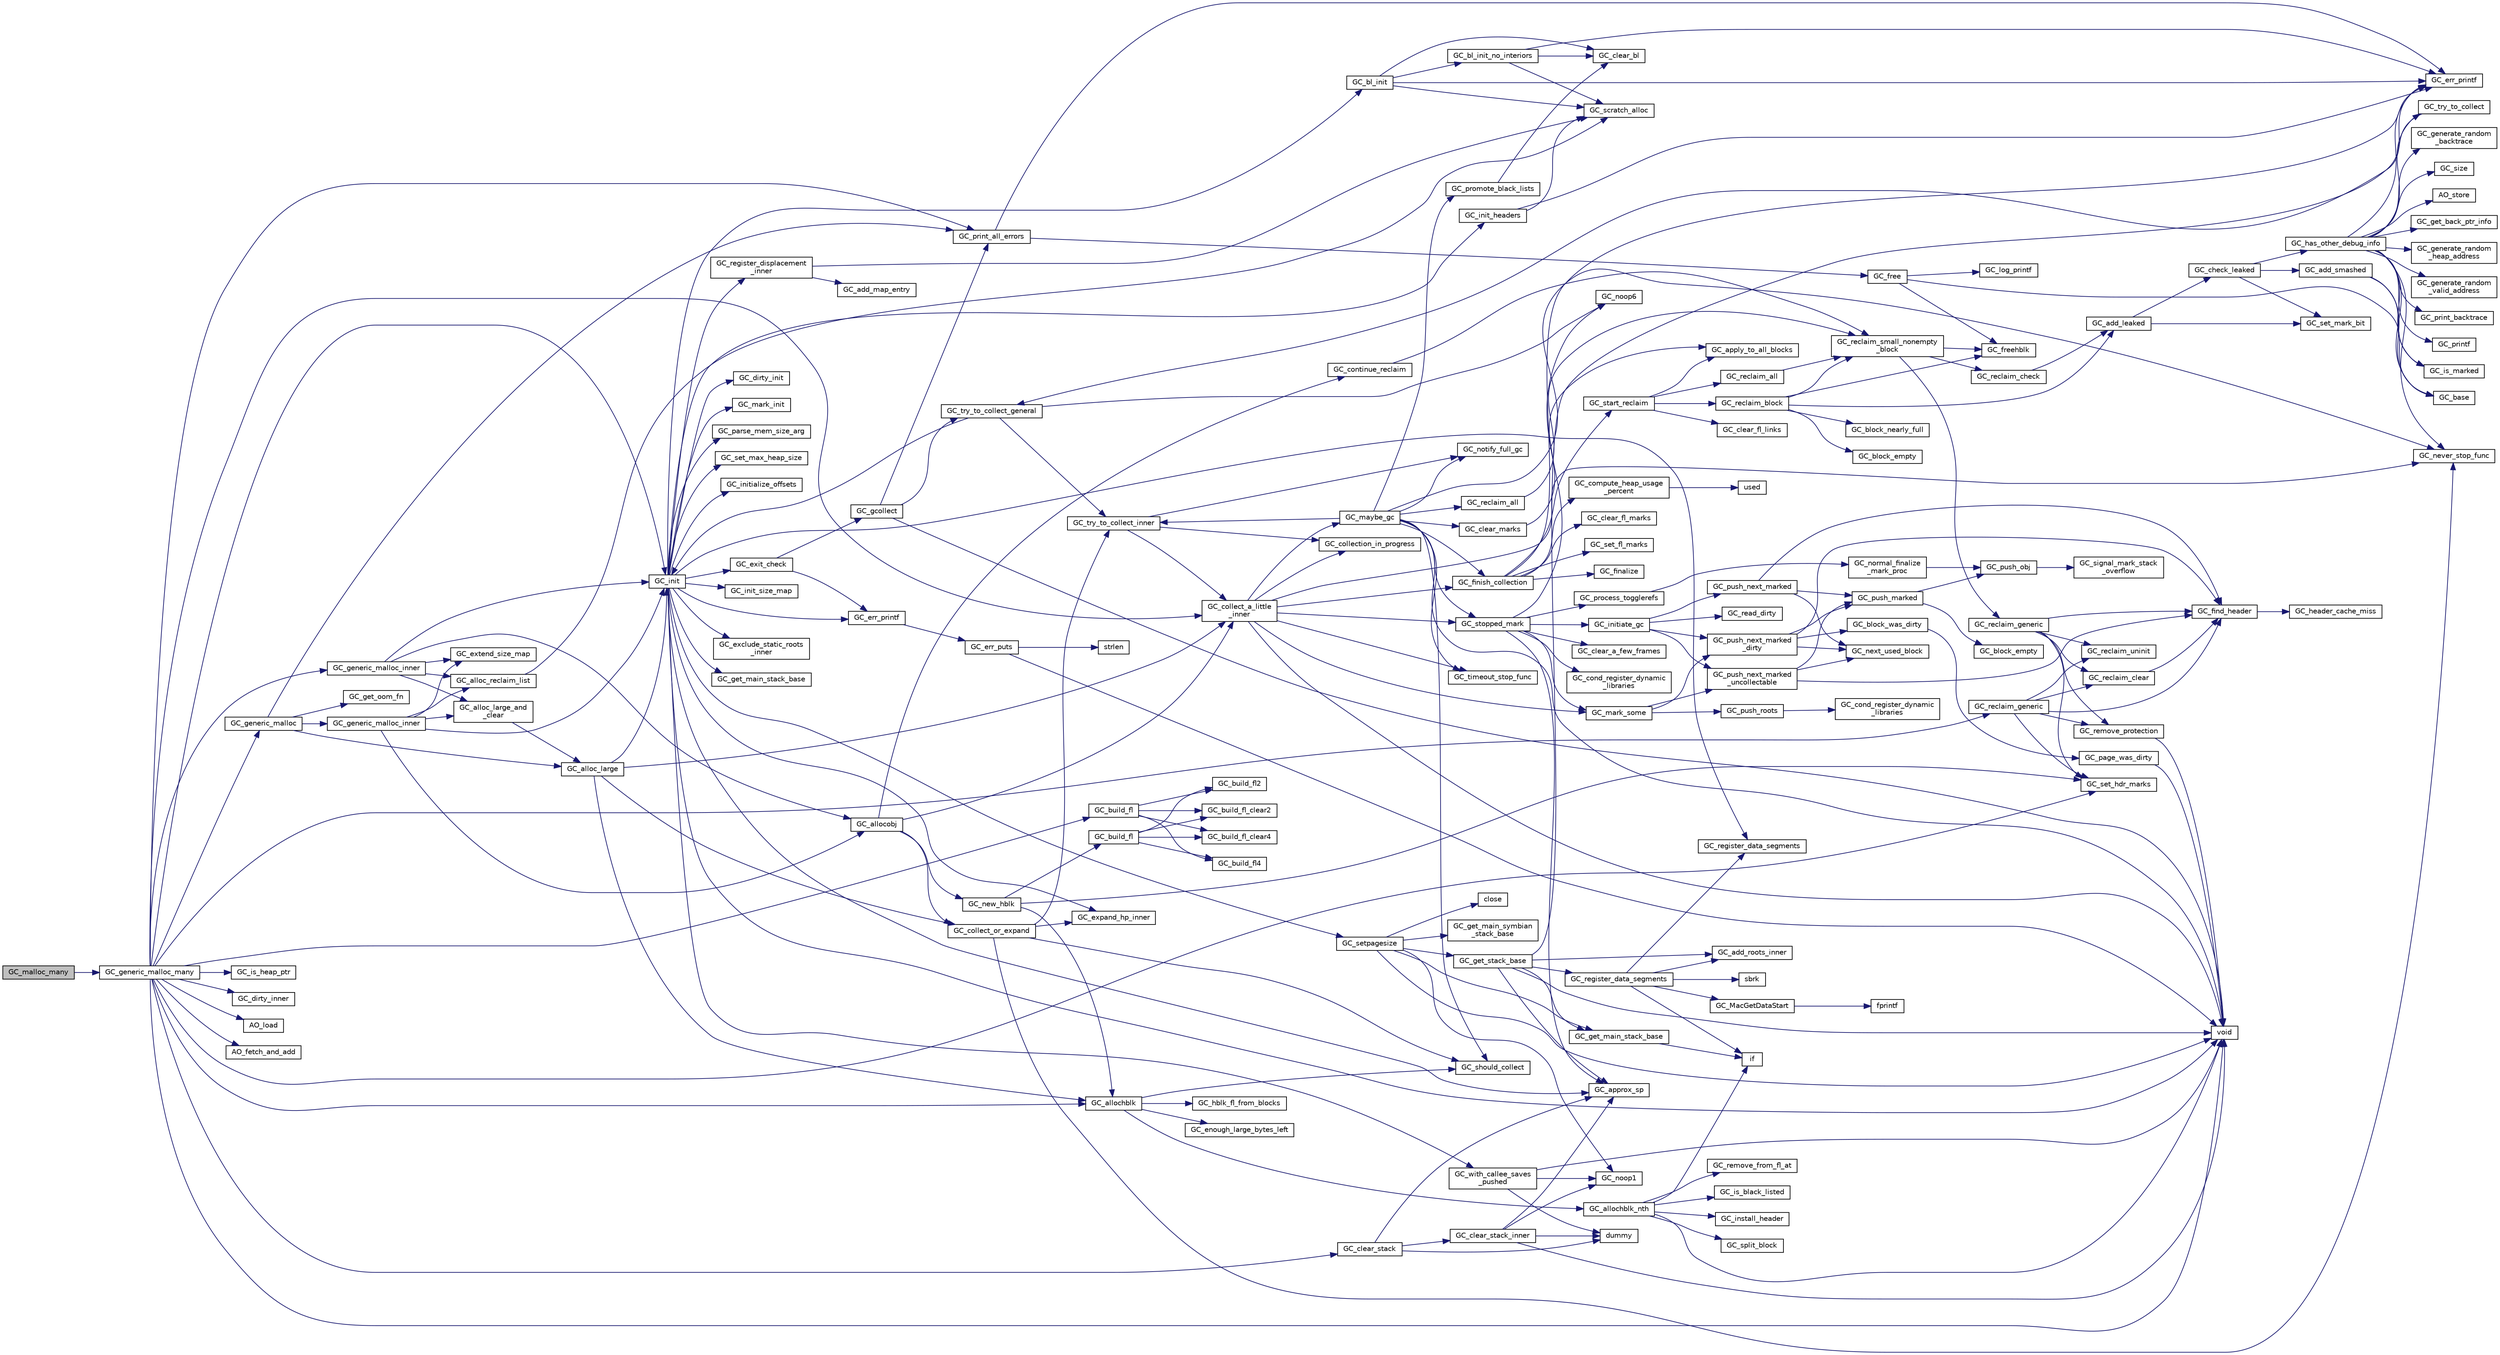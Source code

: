 digraph "GC_malloc_many"
{
  edge [fontname="Helvetica",fontsize="10",labelfontname="Helvetica",labelfontsize="10"];
  node [fontname="Helvetica",fontsize="10",shape=record];
  rankdir="LR";
  Node2379 [label="GC_malloc_many",height=0.2,width=0.4,color="black", fillcolor="grey75", style="filled", fontcolor="black"];
  Node2379 -> Node2380 [color="midnightblue",fontsize="10",style="solid",fontname="Helvetica"];
  Node2380 [label="GC_generic_malloc_many",height=0.2,width=0.4,color="black", fillcolor="white", style="filled",URL="$dc/d51/mallocx_8c.html#a9fe588b11aefcb234477af209301a04e"];
  Node2380 -> Node2381 [color="midnightblue",fontsize="10",style="solid",fontname="Helvetica"];
  Node2381 [label="GC_generic_malloc",height=0.2,width=0.4,color="black", fillcolor="white", style="filled",URL="$d6/dcd/malloc_8c.html#aa90ce9ffd281a1d15e178cfe413d0871"];
  Node2381 -> Node2382 [color="midnightblue",fontsize="10",style="solid",fontname="Helvetica"];
  Node2382 [label="GC_print_all_errors",height=0.2,width=0.4,color="black", fillcolor="white", style="filled",URL="$dd/d79/gc__priv_8h.html#a9153adf9cf216b060c3ca8e2e69529db"];
  Node2382 -> Node2383 [color="midnightblue",fontsize="10",style="solid",fontname="Helvetica"];
  Node2383 [label="GC_err_printf",height=0.2,width=0.4,color="black", fillcolor="white", style="filled",URL="$dd/d79/gc__priv_8h.html#a515817b1cc28538efe42e953361e6cb1"];
  Node2382 -> Node2384 [color="midnightblue",fontsize="10",style="solid",fontname="Helvetica"];
  Node2384 [label="GC_free",height=0.2,width=0.4,color="black", fillcolor="white", style="filled",URL="$d0/daa/gc_8h.html#aef11fb85e24d9cdb7da9ef9df26d45b3"];
  Node2384 -> Node2385 [color="midnightblue",fontsize="10",style="solid",fontname="Helvetica"];
  Node2385 [label="GC_log_printf",height=0.2,width=0.4,color="black", fillcolor="white", style="filled",URL="$dd/d79/gc__priv_8h.html#ada843fec7ffa10957a47951e0691f73b"];
  Node2384 -> Node2386 [color="midnightblue",fontsize="10",style="solid",fontname="Helvetica"];
  Node2386 [label="GC_base",height=0.2,width=0.4,color="black", fillcolor="white", style="filled",URL="$d0/daa/gc_8h.html#a8b93cd0c8d9c312bbdf0e679d10b680a"];
  Node2384 -> Node2387 [color="midnightblue",fontsize="10",style="solid",fontname="Helvetica"];
  Node2387 [label="GC_freehblk",height=0.2,width=0.4,color="black", fillcolor="white", style="filled",URL="$d8/d86/allchblk_8c.html#a2c41d1fbfff96311052f54041d5c659a"];
  Node2381 -> Node2388 [color="midnightblue",fontsize="10",style="solid",fontname="Helvetica"];
  Node2388 [label="GC_generic_malloc_inner",height=0.2,width=0.4,color="black", fillcolor="white", style="filled",URL="$d6/dcd/malloc_8c.html#aaf1ed9de3698d4fdb54f7f73b2dd253e"];
  Node2388 -> Node2389 [color="midnightblue",fontsize="10",style="solid",fontname="Helvetica"];
  Node2389 [label="GC_init",height=0.2,width=0.4,color="black", fillcolor="white", style="filled",URL="$d0/daa/gc_8h.html#a16a0e282a07c598595436b79e88d6e00"];
  Node2389 -> Node2390 [color="midnightblue",fontsize="10",style="solid",fontname="Helvetica"];
  Node2390 [label="void",height=0.2,width=0.4,color="black", fillcolor="white", style="filled",URL="$d0/daa/gc_8h.html#a7e0f997409f0b1753e44b648fcd6fc39"];
  Node2389 -> Node2391 [color="midnightblue",fontsize="10",style="solid",fontname="Helvetica"];
  Node2391 [label="GC_setpagesize",height=0.2,width=0.4,color="black", fillcolor="white", style="filled",URL="$dd/d79/gc__priv_8h.html#a69f36e8eacdbd088bfd0fe6b8187d13f"];
  Node2391 -> Node2392 [color="midnightblue",fontsize="10",style="solid",fontname="Helvetica"];
  Node2392 [label="GC_get_stack_base",height=0.2,width=0.4,color="black", fillcolor="white", style="filled",URL="$d2/d3c/os__dep_8c.html#a09251998bd28d60637173777b72fec2f"];
  Node2392 -> Node2393 [color="midnightblue",fontsize="10",style="solid",fontname="Helvetica"];
  Node2393 [label="GC_get_main_stack_base",height=0.2,width=0.4,color="black", fillcolor="white", style="filled",URL="$d2/d3c/os__dep_8c.html#af9cca322f452a3242d4ddae4f582ace7"];
  Node2393 -> Node2394 [color="midnightblue",fontsize="10",style="solid",fontname="Helvetica"];
  Node2394 [label="if",height=0.2,width=0.4,color="black", fillcolor="white", style="filled",URL="$dc/ddc/3rd_party_2flex-2_85_835_2parse_8c.html#a5468319b5337c3d6192d299ceb3062fc"];
  Node2392 -> Node2395 [color="midnightblue",fontsize="10",style="solid",fontname="Helvetica"];
  Node2395 [label="GC_approx_sp",height=0.2,width=0.4,color="black", fillcolor="white", style="filled",URL="$dd/d79/gc__priv_8h.html#a63ad3c8487c6bdefff474f15bb986e81"];
  Node2392 -> Node2396 [color="midnightblue",fontsize="10",style="solid",fontname="Helvetica"];
  Node2396 [label="GC_register_data_segments",height=0.2,width=0.4,color="black", fillcolor="white", style="filled",URL="$d2/d3c/os__dep_8c.html#a3d0d3f82fd76148cd7432d53d70b1fc6"];
  Node2396 -> Node2394 [color="midnightblue",fontsize="10",style="solid",fontname="Helvetica"];
  Node2396 -> Node2397 [color="midnightblue",fontsize="10",style="solid",fontname="Helvetica"];
  Node2397 [label="GC_register_data_segments",height=0.2,width=0.4,color="black", fillcolor="white", style="filled",URL="$df/db9/_amiga_o_s_8c.html#a3d0d3f82fd76148cd7432d53d70b1fc6"];
  Node2396 -> Node2398 [color="midnightblue",fontsize="10",style="solid",fontname="Helvetica"];
  Node2398 [label="GC_add_roots_inner",height=0.2,width=0.4,color="black", fillcolor="white", style="filled",URL="$dd/d79/gc__priv_8h.html#a75a78418f0a04f04ffd9edd82461f646"];
  Node2396 -> Node2399 [color="midnightblue",fontsize="10",style="solid",fontname="Helvetica"];
  Node2399 [label="sbrk",height=0.2,width=0.4,color="black", fillcolor="white", style="filled",URL="$d4/d98/g_09_09malloc_8c.html#af449de63ece64281502c546e6c491cc3"];
  Node2396 -> Node2400 [color="midnightblue",fontsize="10",style="solid",fontname="Helvetica"];
  Node2400 [label="GC_MacGetDataStart",height=0.2,width=0.4,color="black", fillcolor="white", style="filled",URL="$de/d92/_mac_o_s_8c.html#af0f592ca26979a59bef5485b6b146f17"];
  Node2400 -> Node2401 [color="midnightblue",fontsize="10",style="solid",fontname="Helvetica"];
  Node2401 [label="fprintf",height=0.2,width=0.4,color="black", fillcolor="white", style="filled",URL="$d2/d8c/examplehs038_8m.html#ae272956ea74f28b2f067d455fead331f"];
  Node2392 -> Node2383 [color="midnightblue",fontsize="10",style="solid",fontname="Helvetica"];
  Node2392 -> Node2398 [color="midnightblue",fontsize="10",style="solid",fontname="Helvetica"];
  Node2392 -> Node2390 [color="midnightblue",fontsize="10",style="solid",fontname="Helvetica"];
  Node2391 -> Node2390 [color="midnightblue",fontsize="10",style="solid",fontname="Helvetica"];
  Node2391 -> Node2402 [color="midnightblue",fontsize="10",style="solid",fontname="Helvetica"];
  Node2402 [label="GC_noop1",height=0.2,width=0.4,color="black", fillcolor="white", style="filled",URL="$d0/daa/gc_8h.html#a233015def2a1752a7feb7c81d34f89e6"];
  Node2391 -> Node2403 [color="midnightblue",fontsize="10",style="solid",fontname="Helvetica"];
  Node2403 [label="close",height=0.2,width=0.4,color="black", fillcolor="white", style="filled",URL="$de/def/kim__info_8m.html#aff74ba1ae73082324b3adcbdd8d78860"];
  Node2391 -> Node2393 [color="midnightblue",fontsize="10",style="solid",fontname="Helvetica"];
  Node2391 -> Node2404 [color="midnightblue",fontsize="10",style="solid",fontname="Helvetica"];
  Node2404 [label="GC_get_main_symbian\l_stack_base",height=0.2,width=0.4,color="black", fillcolor="white", style="filled",URL="$df/dac/symbian_8cpp.html#a4abe4d117f7529e3efefad688145a791"];
  Node2389 -> Node2405 [color="midnightblue",fontsize="10",style="solid",fontname="Helvetica"];
  Node2405 [label="GC_err_printf",height=0.2,width=0.4,color="black", fillcolor="white", style="filled",URL="$de/dd3/gc_2misc_8c.html#a65add866e165472e33077885ab5cb57d"];
  Node2405 -> Node2406 [color="midnightblue",fontsize="10",style="solid",fontname="Helvetica"];
  Node2406 [label="GC_err_puts",height=0.2,width=0.4,color="black", fillcolor="white", style="filled",URL="$de/dd3/gc_2misc_8c.html#ac8e0ae3d9050e13056af620d0395c587"];
  Node2406 -> Node2390 [color="midnightblue",fontsize="10",style="solid",fontname="Helvetica"];
  Node2406 -> Node2407 [color="midnightblue",fontsize="10",style="solid",fontname="Helvetica"];
  Node2407 [label="strlen",height=0.2,width=0.4,color="black", fillcolor="white", style="filled",URL="$d7/d57/iregex_8c.html#a492442620ce65db20fe7297b43cbca65"];
  Node2389 -> Node2408 [color="midnightblue",fontsize="10",style="solid",fontname="Helvetica"];
  Node2408 [label="GC_exclude_static_roots\l_inner",height=0.2,width=0.4,color="black", fillcolor="white", style="filled",URL="$dd/d79/gc__priv_8h.html#a9de5e042f9c16b0710e64611cfa92539"];
  Node2389 -> Node2409 [color="midnightblue",fontsize="10",style="solid",fontname="Helvetica"];
  Node2409 [label="GC_get_main_stack_base",height=0.2,width=0.4,color="black", fillcolor="white", style="filled",URL="$df/db9/_amiga_o_s_8c.html#af9cca322f452a3242d4ddae4f582ace7"];
  Node2389 -> Node2395 [color="midnightblue",fontsize="10",style="solid",fontname="Helvetica"];
  Node2389 -> Node2410 [color="midnightblue",fontsize="10",style="solid",fontname="Helvetica"];
  Node2410 [label="GC_dirty_init",height=0.2,width=0.4,color="black", fillcolor="white", style="filled",URL="$dd/d79/gc__priv_8h.html#a29a51493303bec3663137cb9ca6d2343"];
  Node2389 -> Node2397 [color="midnightblue",fontsize="10",style="solid",fontname="Helvetica"];
  Node2389 -> Node2411 [color="midnightblue",fontsize="10",style="solid",fontname="Helvetica"];
  Node2411 [label="GC_init_headers",height=0.2,width=0.4,color="black", fillcolor="white", style="filled",URL="$d2/d22/headers_8c.html#ab7801e7a7fe68245da22dff8da4dfa63"];
  Node2411 -> Node2412 [color="midnightblue",fontsize="10",style="solid",fontname="Helvetica"];
  Node2412 [label="GC_scratch_alloc",height=0.2,width=0.4,color="black", fillcolor="white", style="filled",URL="$d2/d22/headers_8c.html#ad4012dbe01b6c85c8c21b76e5d42b460"];
  Node2411 -> Node2383 [color="midnightblue",fontsize="10",style="solid",fontname="Helvetica"];
  Node2389 -> Node2413 [color="midnightblue",fontsize="10",style="solid",fontname="Helvetica"];
  Node2413 [label="GC_bl_init",height=0.2,width=0.4,color="black", fillcolor="white", style="filled",URL="$db/d5f/blacklst_8c.html#af4183eead1835a06b5062b1a9980df57"];
  Node2413 -> Node2414 [color="midnightblue",fontsize="10",style="solid",fontname="Helvetica"];
  Node2414 [label="GC_bl_init_no_interiors",height=0.2,width=0.4,color="black", fillcolor="white", style="filled",URL="$db/d5f/blacklst_8c.html#aa959cb7ecd954c5ce71a307a95e917b0"];
  Node2414 -> Node2412 [color="midnightblue",fontsize="10",style="solid",fontname="Helvetica"];
  Node2414 -> Node2383 [color="midnightblue",fontsize="10",style="solid",fontname="Helvetica"];
  Node2414 -> Node2415 [color="midnightblue",fontsize="10",style="solid",fontname="Helvetica"];
  Node2415 [label="GC_clear_bl",height=0.2,width=0.4,color="black", fillcolor="white", style="filled",URL="$db/d5f/blacklst_8c.html#abffd8217465e2a2af662066fae2c46b3"];
  Node2413 -> Node2412 [color="midnightblue",fontsize="10",style="solid",fontname="Helvetica"];
  Node2413 -> Node2383 [color="midnightblue",fontsize="10",style="solid",fontname="Helvetica"];
  Node2413 -> Node2415 [color="midnightblue",fontsize="10",style="solid",fontname="Helvetica"];
  Node2389 -> Node2416 [color="midnightblue",fontsize="10",style="solid",fontname="Helvetica"];
  Node2416 [label="GC_mark_init",height=0.2,width=0.4,color="black", fillcolor="white", style="filled",URL="$dd/d79/gc__priv_8h.html#a64108c12ea06e23af7be1d9c872be526"];
  Node2389 -> Node2417 [color="midnightblue",fontsize="10",style="solid",fontname="Helvetica"];
  Node2417 [label="GC_parse_mem_size_arg",height=0.2,width=0.4,color="black", fillcolor="white", style="filled",URL="$de/dd3/gc_2misc_8c.html#ad6fefa01e4246ef7c4658456d0c8d51c"];
  Node2389 -> Node2418 [color="midnightblue",fontsize="10",style="solid",fontname="Helvetica"];
  Node2418 [label="GC_set_max_heap_size",height=0.2,width=0.4,color="black", fillcolor="white", style="filled",URL="$d9/d39/alloc_8c.html#a19ab7146b88522de1093da71555be260"];
  Node2389 -> Node2419 [color="midnightblue",fontsize="10",style="solid",fontname="Helvetica"];
  Node2419 [label="GC_expand_hp_inner",height=0.2,width=0.4,color="black", fillcolor="white", style="filled",URL="$d9/d39/alloc_8c.html#ac5bcf928b3ddcd0be79f3b8e276ecb5c"];
  Node2389 -> Node2420 [color="midnightblue",fontsize="10",style="solid",fontname="Helvetica"];
  Node2420 [label="GC_initialize_offsets",height=0.2,width=0.4,color="black", fillcolor="white", style="filled",URL="$dd/d79/gc__priv_8h.html#abbd44583f2d985e9a2eb30303beb8f97"];
  Node2389 -> Node2421 [color="midnightblue",fontsize="10",style="solid",fontname="Helvetica"];
  Node2421 [label="GC_register_displacement\l_inner",height=0.2,width=0.4,color="black", fillcolor="white", style="filled",URL="$dd/d79/gc__priv_8h.html#a2a2204a2386781556aa1d3d70eb9bd04"];
  Node2421 -> Node2422 [color="midnightblue",fontsize="10",style="solid",fontname="Helvetica"];
  Node2422 [label="GC_add_map_entry",height=0.2,width=0.4,color="black", fillcolor="white", style="filled",URL="$dd/d79/gc__priv_8h.html#ac2326c77652399203efc82c6b971dc4e"];
  Node2421 -> Node2412 [color="midnightblue",fontsize="10",style="solid",fontname="Helvetica"];
  Node2389 -> Node2423 [color="midnightblue",fontsize="10",style="solid",fontname="Helvetica"];
  Node2423 [label="GC_init_size_map",height=0.2,width=0.4,color="black", fillcolor="white", style="filled",URL="$de/dd3/gc_2misc_8c.html#a8630ca36a509b7a5b0ff5091b59f261a"];
  Node2389 -> Node2424 [color="midnightblue",fontsize="10",style="solid",fontname="Helvetica"];
  Node2424 [label="GC_with_callee_saves\l_pushed",height=0.2,width=0.4,color="black", fillcolor="white", style="filled",URL="$dd/d79/gc__priv_8h.html#a6af56dbaf871f19819e42a5445771613"];
  Node2424 -> Node2425 [color="midnightblue",fontsize="10",style="solid",fontname="Helvetica"];
  Node2425 [label="dummy",height=0.2,width=0.4,color="black", fillcolor="white", style="filled",URL="$d7/d6b/ipoma-dummy_8f.html#a14e68597ab81208552434ccd2a9e8f4f"];
  Node2424 -> Node2402 [color="midnightblue",fontsize="10",style="solid",fontname="Helvetica"];
  Node2424 -> Node2390 [color="midnightblue",fontsize="10",style="solid",fontname="Helvetica"];
  Node2389 -> Node2426 [color="midnightblue",fontsize="10",style="solid",fontname="Helvetica"];
  Node2426 [label="GC_exit_check",height=0.2,width=0.4,color="black", fillcolor="white", style="filled",URL="$de/dd3/gc_2misc_8c.html#aebed0843915f857a3004b0b9fc88846e"];
  Node2426 -> Node2427 [color="midnightblue",fontsize="10",style="solid",fontname="Helvetica"];
  Node2427 [label="GC_gcollect",height=0.2,width=0.4,color="black", fillcolor="white", style="filled",URL="$d9/d39/alloc_8c.html#a726a8653def8e4e16be7e29c7617c7d5"];
  Node2427 -> Node2390 [color="midnightblue",fontsize="10",style="solid",fontname="Helvetica"];
  Node2427 -> Node2428 [color="midnightblue",fontsize="10",style="solid",fontname="Helvetica"];
  Node2428 [label="GC_try_to_collect_general",height=0.2,width=0.4,color="black", fillcolor="white", style="filled",URL="$d9/d39/alloc_8c.html#a70b496ceee236d78b93b578c73695d6a"];
  Node2428 -> Node2389 [color="midnightblue",fontsize="10",style="solid",fontname="Helvetica"];
  Node2428 -> Node2429 [color="midnightblue",fontsize="10",style="solid",fontname="Helvetica"];
  Node2429 [label="GC_noop6",height=0.2,width=0.4,color="black", fillcolor="white", style="filled",URL="$dd/d79/gc__priv_8h.html#acb8ad0deabff4b0f2dd9dda6c7bd7190"];
  Node2428 -> Node2430 [color="midnightblue",fontsize="10",style="solid",fontname="Helvetica"];
  Node2430 [label="GC_try_to_collect_inner",height=0.2,width=0.4,color="black", fillcolor="white", style="filled",URL="$d9/d39/alloc_8c.html#a2add6e03db26dd061369fb1116eae67d"];
  Node2430 -> Node2431 [color="midnightblue",fontsize="10",style="solid",fontname="Helvetica"];
  Node2431 [label="GC_collection_in_progress",height=0.2,width=0.4,color="black", fillcolor="white", style="filled",URL="$dd/d79/gc__priv_8h.html#a0784f4bbd76df30f0d547e848e570d75"];
  Node2430 -> Node2432 [color="midnightblue",fontsize="10",style="solid",fontname="Helvetica"];
  Node2432 [label="GC_collect_a_little\l_inner",height=0.2,width=0.4,color="black", fillcolor="white", style="filled",URL="$d9/d39/alloc_8c.html#aa4521e4ff77319368671db2f7cc56ca4"];
  Node2432 -> Node2431 [color="midnightblue",fontsize="10",style="solid",fontname="Helvetica"];
  Node2432 -> Node2433 [color="midnightblue",fontsize="10",style="solid",fontname="Helvetica"];
  Node2433 [label="GC_mark_some",height=0.2,width=0.4,color="black", fillcolor="white", style="filled",URL="$dd/d79/gc__priv_8h.html#abc58b74d8f082c09663afed967bf7bd1"];
  Node2433 -> Node2434 [color="midnightblue",fontsize="10",style="solid",fontname="Helvetica"];
  Node2434 [label="GC_push_next_marked\l_dirty",height=0.2,width=0.4,color="black", fillcolor="white", style="filled",URL="$d1/db7/mark_8c.html#a2b64914843f3267ea62fb8cf095cb09d"];
  Node2434 -> Node2435 [color="midnightblue",fontsize="10",style="solid",fontname="Helvetica"];
  Node2435 [label="GC_next_used_block",height=0.2,width=0.4,color="black", fillcolor="white", style="filled",URL="$d2/d22/headers_8c.html#a6e4b2c04b60a205269287bedeae8753c"];
  Node2434 -> Node2436 [color="midnightblue",fontsize="10",style="solid",fontname="Helvetica"];
  Node2436 [label="GC_find_header",height=0.2,width=0.4,color="black", fillcolor="white", style="filled",URL="$d2/d22/headers_8c.html#a82a38fd3345ecdd1ab8e84422ed16022"];
  Node2436 -> Node2437 [color="midnightblue",fontsize="10",style="solid",fontname="Helvetica"];
  Node2437 [label="GC_header_cache_miss",height=0.2,width=0.4,color="black", fillcolor="white", style="filled",URL="$d2/d22/headers_8c.html#a6713a42cf8bb9b399bc20947f771b5c7"];
  Node2434 -> Node2438 [color="midnightblue",fontsize="10",style="solid",fontname="Helvetica"];
  Node2438 [label="GC_block_was_dirty",height=0.2,width=0.4,color="black", fillcolor="white", style="filled",URL="$d1/db7/mark_8c.html#ad3dbd3d31eb43d2ad442e22d523fd716"];
  Node2438 -> Node2439 [color="midnightblue",fontsize="10",style="solid",fontname="Helvetica"];
  Node2439 [label="GC_page_was_dirty",height=0.2,width=0.4,color="black", fillcolor="white", style="filled",URL="$dd/d79/gc__priv_8h.html#a6fa44797f4bbb69a231f72a3255960fe"];
  Node2439 -> Node2390 [color="midnightblue",fontsize="10",style="solid",fontname="Helvetica"];
  Node2434 -> Node2440 [color="midnightblue",fontsize="10",style="solid",fontname="Helvetica"];
  Node2440 [label="GC_push_marked",height=0.2,width=0.4,color="black", fillcolor="white", style="filled",URL="$d1/db7/mark_8c.html#a3f6c642633cbcf2c4960bbb02a6b305c"];
  Node2440 -> Node2441 [color="midnightblue",fontsize="10",style="solid",fontname="Helvetica"];
  Node2441 [label="GC_block_empty",height=0.2,width=0.4,color="black", fillcolor="white", style="filled",URL="$dd/d79/gc__priv_8h.html#a492e5047848f1c2ee71297f76085b687"];
  Node2440 -> Node2442 [color="midnightblue",fontsize="10",style="solid",fontname="Helvetica"];
  Node2442 [label="GC_push_obj",height=0.2,width=0.4,color="black", fillcolor="white", style="filled",URL="$d8/d2e/gc__pmark_8h.html#a3bf1b3df20d6725c7b48570dc6334ae9"];
  Node2442 -> Node2443 [color="midnightblue",fontsize="10",style="solid",fontname="Helvetica"];
  Node2443 [label="GC_signal_mark_stack\l_overflow",height=0.2,width=0.4,color="black", fillcolor="white", style="filled",URL="$d8/d2e/gc__pmark_8h.html#ac7235e2e6e7dee5b8d82acb48bbf7c47"];
  Node2433 -> Node2444 [color="midnightblue",fontsize="10",style="solid",fontname="Helvetica"];
  Node2444 [label="GC_push_roots",height=0.2,width=0.4,color="black", fillcolor="white", style="filled",URL="$dd/d79/gc__priv_8h.html#aa286e2246387f4caab7aab61bd61c4f8"];
  Node2444 -> Node2445 [color="midnightblue",fontsize="10",style="solid",fontname="Helvetica"];
  Node2445 [label="GC_cond_register_dynamic\l_libraries",height=0.2,width=0.4,color="black", fillcolor="white", style="filled",URL="$dd/d54/mark__rts_8c.html#a8d8ac1f3d8195087879027a5c35988bb"];
  Node2433 -> Node2446 [color="midnightblue",fontsize="10",style="solid",fontname="Helvetica"];
  Node2446 [label="GC_push_next_marked\l_uncollectable",height=0.2,width=0.4,color="black", fillcolor="white", style="filled",URL="$d1/db7/mark_8c.html#ac45e0725fc752de3102a602c1f0cea01"];
  Node2446 -> Node2435 [color="midnightblue",fontsize="10",style="solid",fontname="Helvetica"];
  Node2446 -> Node2436 [color="midnightblue",fontsize="10",style="solid",fontname="Helvetica"];
  Node2446 -> Node2440 [color="midnightblue",fontsize="10",style="solid",fontname="Helvetica"];
  Node2432 -> Node2447 [color="midnightblue",fontsize="10",style="solid",fontname="Helvetica"];
  Node2447 [label="GC_stopped_mark",height=0.2,width=0.4,color="black", fillcolor="white", style="filled",URL="$d9/d39/alloc_8c.html#a770f751cf8819cb41e0cf38b7a36ef33"];
  Node2447 -> Node2448 [color="midnightblue",fontsize="10",style="solid",fontname="Helvetica"];
  Node2448 [label="GC_cond_register_dynamic\l_libraries",height=0.2,width=0.4,color="black", fillcolor="white", style="filled",URL="$dd/d79/gc__priv_8h.html#a8d8ac1f3d8195087879027a5c35988bb"];
  Node2447 -> Node2449 [color="midnightblue",fontsize="10",style="solid",fontname="Helvetica"];
  Node2449 [label="GC_process_togglerefs",height=0.2,width=0.4,color="black", fillcolor="white", style="filled",URL="$d3/d1e/finalize_8c.html#aa9239d76bc7e48761f3c53969bbc59bf"];
  Node2449 -> Node2450 [color="midnightblue",fontsize="10",style="solid",fontname="Helvetica"];
  Node2450 [label="GC_normal_finalize\l_mark_proc",height=0.2,width=0.4,color="black", fillcolor="white", style="filled",URL="$d3/d1e/finalize_8c.html#ad08f29bfcd6a376a69cedd2f97586baa"];
  Node2450 -> Node2442 [color="midnightblue",fontsize="10",style="solid",fontname="Helvetica"];
  Node2447 -> Node2451 [color="midnightblue",fontsize="10",style="solid",fontname="Helvetica"];
  Node2451 [label="GC_clear_a_few_frames",height=0.2,width=0.4,color="black", fillcolor="white", style="filled",URL="$d9/d39/alloc_8c.html#a4dccf283b324c02707dc118d2c76a82e"];
  Node2447 -> Node2429 [color="midnightblue",fontsize="10",style="solid",fontname="Helvetica"];
  Node2447 -> Node2452 [color="midnightblue",fontsize="10",style="solid",fontname="Helvetica"];
  Node2452 [label="GC_initiate_gc",height=0.2,width=0.4,color="black", fillcolor="white", style="filled",URL="$dd/d79/gc__priv_8h.html#a84c21b48dfdf4029f20f20bcd03fabc5"];
  Node2452 -> Node2453 [color="midnightblue",fontsize="10",style="solid",fontname="Helvetica"];
  Node2453 [label="GC_read_dirty",height=0.2,width=0.4,color="black", fillcolor="white", style="filled",URL="$dd/d79/gc__priv_8h.html#ac54bdf2543cf0a3459be3ee5aac96e18"];
  Node2452 -> Node2434 [color="midnightblue",fontsize="10",style="solid",fontname="Helvetica"];
  Node2452 -> Node2454 [color="midnightblue",fontsize="10",style="solid",fontname="Helvetica"];
  Node2454 [label="GC_push_next_marked",height=0.2,width=0.4,color="black", fillcolor="white", style="filled",URL="$d1/db7/mark_8c.html#a85138116d042be2501da35dac96baa00"];
  Node2454 -> Node2435 [color="midnightblue",fontsize="10",style="solid",fontname="Helvetica"];
  Node2454 -> Node2436 [color="midnightblue",fontsize="10",style="solid",fontname="Helvetica"];
  Node2454 -> Node2440 [color="midnightblue",fontsize="10",style="solid",fontname="Helvetica"];
  Node2452 -> Node2446 [color="midnightblue",fontsize="10",style="solid",fontname="Helvetica"];
  Node2447 -> Node2433 [color="midnightblue",fontsize="10",style="solid",fontname="Helvetica"];
  Node2447 -> Node2395 [color="midnightblue",fontsize="10",style="solid",fontname="Helvetica"];
  Node2432 -> Node2455 [color="midnightblue",fontsize="10",style="solid",fontname="Helvetica"];
  Node2455 [label="GC_timeout_stop_func",height=0.2,width=0.4,color="black", fillcolor="white", style="filled",URL="$d9/d39/alloc_8c.html#a4ff1e49182c4fb83f2e6aa1c7ded2071"];
  Node2432 -> Node2390 [color="midnightblue",fontsize="10",style="solid",fontname="Helvetica"];
  Node2432 -> Node2456 [color="midnightblue",fontsize="10",style="solid",fontname="Helvetica"];
  Node2456 [label="GC_never_stop_func",height=0.2,width=0.4,color="black", fillcolor="white", style="filled",URL="$d9/d39/alloc_8c.html#a198983e95d71e4daf794092f12618009"];
  Node2432 -> Node2457 [color="midnightblue",fontsize="10",style="solid",fontname="Helvetica"];
  Node2457 [label="GC_finish_collection",height=0.2,width=0.4,color="black", fillcolor="white", style="filled",URL="$d9/d39/alloc_8c.html#a3c34c8a98cd8b3be1725944ba54701ad"];
  Node2457 -> Node2458 [color="midnightblue",fontsize="10",style="solid",fontname="Helvetica"];
  Node2458 [label="GC_set_fl_marks",height=0.2,width=0.4,color="black", fillcolor="white", style="filled",URL="$d9/d39/alloc_8c.html#a48dd9a512111c483ccdae63a89a10e59"];
  Node2457 -> Node2459 [color="midnightblue",fontsize="10",style="solid",fontname="Helvetica"];
  Node2459 [label="GC_start_reclaim",height=0.2,width=0.4,color="black", fillcolor="white", style="filled",URL="$dd/d79/gc__priv_8h.html#a3d4aa82f45c24b3b7a8eb3e607582995"];
  Node2459 -> Node2460 [color="midnightblue",fontsize="10",style="solid",fontname="Helvetica"];
  Node2460 [label="GC_clear_fl_links",height=0.2,width=0.4,color="black", fillcolor="white", style="filled",URL="$d7/d0b/reclaim_8c.html#a8dd938713e06c8a0434bb0063e4fe1ff"];
  Node2459 -> Node2461 [color="midnightblue",fontsize="10",style="solid",fontname="Helvetica"];
  Node2461 [label="GC_apply_to_all_blocks",height=0.2,width=0.4,color="black", fillcolor="white", style="filled",URL="$d2/d22/headers_8c.html#a48a8aa76f61165c1116bb7a3a52d9ac5"];
  Node2459 -> Node2462 [color="midnightblue",fontsize="10",style="solid",fontname="Helvetica"];
  Node2462 [label="GC_reclaim_block",height=0.2,width=0.4,color="black", fillcolor="white", style="filled",URL="$d7/d0b/reclaim_8c.html#a7721e31790b860809f5b25aef40ac673"];
  Node2462 -> Node2463 [color="midnightblue",fontsize="10",style="solid",fontname="Helvetica"];
  Node2463 [label="GC_add_leaked",height=0.2,width=0.4,color="black", fillcolor="white", style="filled",URL="$d7/d0b/reclaim_8c.html#afccf6e87c1d8bdbe9ea41221a3dc78ad"];
  Node2463 -> Node2464 [color="midnightblue",fontsize="10",style="solid",fontname="Helvetica"];
  Node2464 [label="GC_check_leaked",height=0.2,width=0.4,color="black", fillcolor="white", style="filled",URL="$d3/d7b/dbg__mlc_8c.html#a4985b7b1cc5846b5fc372ada1a410071"];
  Node2464 -> Node2465 [color="midnightblue",fontsize="10",style="solid",fontname="Helvetica"];
  Node2465 [label="GC_has_other_debug_info",height=0.2,width=0.4,color="black", fillcolor="white", style="filled",URL="$d3/d7b/dbg__mlc_8c.html#a1e8d4ec327bfee97d5936431e51c3ef6"];
  Node2465 -> Node2466 [color="midnightblue",fontsize="10",style="solid",fontname="Helvetica"];
  Node2466 [label="GC_size",height=0.2,width=0.4,color="black", fillcolor="white", style="filled",URL="$d0/daa/gc_8h.html#a8e4b29a6f09c281e53721eba5f206cf8"];
  Node2465 -> Node2467 [color="midnightblue",fontsize="10",style="solid",fontname="Helvetica"];
  Node2467 [label="AO_store",height=0.2,width=0.4,color="black", fillcolor="white", style="filled",URL="$de/da5/generic-small_8h.html#aa31bf334f050b63089046aa522cacdc9"];
  Node2465 -> Node2468 [color="midnightblue",fontsize="10",style="solid",fontname="Helvetica"];
  Node2468 [label="GC_get_back_ptr_info",height=0.2,width=0.4,color="black", fillcolor="white", style="filled",URL="$d1/d12/gc__backptr_8h.html#adf1bbdb7ae913d2c830b03c68a46dbc4"];
  Node2465 -> Node2386 [color="midnightblue",fontsize="10",style="solid",fontname="Helvetica"];
  Node2465 -> Node2469 [color="midnightblue",fontsize="10",style="solid",fontname="Helvetica"];
  Node2469 [label="GC_generate_random\l_heap_address",height=0.2,width=0.4,color="black", fillcolor="white", style="filled",URL="$d1/d12/gc__backptr_8h.html#a1d6517e661024a0531a120458a888654"];
  Node2465 -> Node2470 [color="midnightblue",fontsize="10",style="solid",fontname="Helvetica"];
  Node2470 [label="GC_generate_random\l_valid_address",height=0.2,width=0.4,color="black", fillcolor="white", style="filled",URL="$d1/d12/gc__backptr_8h.html#a1a7cecbc608801ff228aa5b9a63203fb"];
  Node2465 -> Node2471 [color="midnightblue",fontsize="10",style="solid",fontname="Helvetica"];
  Node2471 [label="GC_is_marked",height=0.2,width=0.4,color="black", fillcolor="white", style="filled",URL="$d4/d23/gc__mark_8h.html#a268392cfc127d2574a72a58dd517e926"];
  Node2465 -> Node2472 [color="midnightblue",fontsize="10",style="solid",fontname="Helvetica"];
  Node2472 [label="GC_print_backtrace",height=0.2,width=0.4,color="black", fillcolor="white", style="filled",URL="$d1/d12/gc__backptr_8h.html#aae6654dbd1cbf8f9169002044dca341c"];
  Node2465 -> Node2383 [color="midnightblue",fontsize="10",style="solid",fontname="Helvetica"];
  Node2465 -> Node2473 [color="midnightblue",fontsize="10",style="solid",fontname="Helvetica"];
  Node2473 [label="GC_printf",height=0.2,width=0.4,color="black", fillcolor="white", style="filled",URL="$dd/d79/gc__priv_8h.html#af88bfca208f01c5a5b986b6875d279c5"];
  Node2465 -> Node2474 [color="midnightblue",fontsize="10",style="solid",fontname="Helvetica"];
  Node2474 [label="GC_generate_random\l_backtrace",height=0.2,width=0.4,color="black", fillcolor="white", style="filled",URL="$d1/d12/gc__backptr_8h.html#abf6a51b99f26482e856763f27018f009"];
  Node2465 -> Node2475 [color="midnightblue",fontsize="10",style="solid",fontname="Helvetica"];
  Node2475 [label="GC_try_to_collect",height=0.2,width=0.4,color="black", fillcolor="white", style="filled",URL="$d9/d39/alloc_8c.html#ad5a1cc1b1694e4370eef16ec02100a0a"];
  Node2475 -> Node2428 [color="midnightblue",fontsize="10",style="solid",fontname="Helvetica"];
  Node2465 -> Node2456 [color="midnightblue",fontsize="10",style="solid",fontname="Helvetica"];
  Node2464 -> Node2476 [color="midnightblue",fontsize="10",style="solid",fontname="Helvetica"];
  Node2476 [label="GC_set_mark_bit",height=0.2,width=0.4,color="black", fillcolor="white", style="filled",URL="$d4/d23/gc__mark_8h.html#afb10ec125839271f2b9194b33de195d0"];
  Node2464 -> Node2477 [color="midnightblue",fontsize="10",style="solid",fontname="Helvetica"];
  Node2477 [label="GC_add_smashed",height=0.2,width=0.4,color="black", fillcolor="white", style="filled",URL="$d3/d7b/dbg__mlc_8c.html#a25d9083b1d677389672528b7e55c0ce6"];
  Node2477 -> Node2471 [color="midnightblue",fontsize="10",style="solid",fontname="Helvetica"];
  Node2477 -> Node2386 [color="midnightblue",fontsize="10",style="solid",fontname="Helvetica"];
  Node2463 -> Node2476 [color="midnightblue",fontsize="10",style="solid",fontname="Helvetica"];
  Node2462 -> Node2387 [color="midnightblue",fontsize="10",style="solid",fontname="Helvetica"];
  Node2462 -> Node2478 [color="midnightblue",fontsize="10",style="solid",fontname="Helvetica"];
  Node2478 [label="GC_block_empty",height=0.2,width=0.4,color="black", fillcolor="white", style="filled",URL="$d7/d0b/reclaim_8c.html#a492e5047848f1c2ee71297f76085b687"];
  Node2462 -> Node2479 [color="midnightblue",fontsize="10",style="solid",fontname="Helvetica"];
  Node2479 [label="GC_reclaim_small_nonempty\l_block",height=0.2,width=0.4,color="black", fillcolor="white", style="filled",URL="$d7/d0b/reclaim_8c.html#a713b42be146628271b9fceb7e768ded4"];
  Node2479 -> Node2480 [color="midnightblue",fontsize="10",style="solid",fontname="Helvetica"];
  Node2480 [label="GC_reclaim_check",height=0.2,width=0.4,color="black", fillcolor="white", style="filled",URL="$d7/d0b/reclaim_8c.html#a0bf4ca5537f7291287c78c2b67194525"];
  Node2480 -> Node2463 [color="midnightblue",fontsize="10",style="solid",fontname="Helvetica"];
  Node2479 -> Node2481 [color="midnightblue",fontsize="10",style="solid",fontname="Helvetica"];
  Node2481 [label="GC_reclaim_generic",height=0.2,width=0.4,color="black", fillcolor="white", style="filled",URL="$d7/d0b/reclaim_8c.html#a1cd641bd689b35751eeffdf2cab254fa"];
  Node2481 -> Node2436 [color="midnightblue",fontsize="10",style="solid",fontname="Helvetica"];
  Node2481 -> Node2482 [color="midnightblue",fontsize="10",style="solid",fontname="Helvetica"];
  Node2482 [label="GC_remove_protection",height=0.2,width=0.4,color="black", fillcolor="white", style="filled",URL="$dd/d79/gc__priv_8h.html#ac4f8d20ee0d59bc2cab4984343affea6"];
  Node2482 -> Node2390 [color="midnightblue",fontsize="10",style="solid",fontname="Helvetica"];
  Node2481 -> Node2483 [color="midnightblue",fontsize="10",style="solid",fontname="Helvetica"];
  Node2483 [label="GC_reclaim_clear",height=0.2,width=0.4,color="black", fillcolor="white", style="filled",URL="$d7/d0b/reclaim_8c.html#adf998593d510bd7665a5afa02cfeafbb"];
  Node2483 -> Node2436 [color="midnightblue",fontsize="10",style="solid",fontname="Helvetica"];
  Node2481 -> Node2484 [color="midnightblue",fontsize="10",style="solid",fontname="Helvetica"];
  Node2484 [label="GC_reclaim_uninit",height=0.2,width=0.4,color="black", fillcolor="white", style="filled",URL="$d7/d0b/reclaim_8c.html#ad162b1b61ccfb458d43b30023a882204"];
  Node2481 -> Node2485 [color="midnightblue",fontsize="10",style="solid",fontname="Helvetica"];
  Node2485 [label="GC_set_hdr_marks",height=0.2,width=0.4,color="black", fillcolor="white", style="filled",URL="$dd/d79/gc__priv_8h.html#ad83b8023011c333edd39adb21458dbd4"];
  Node2479 -> Node2387 [color="midnightblue",fontsize="10",style="solid",fontname="Helvetica"];
  Node2462 -> Node2486 [color="midnightblue",fontsize="10",style="solid",fontname="Helvetica"];
  Node2486 [label="GC_block_nearly_full",height=0.2,width=0.4,color="black", fillcolor="white", style="filled",URL="$d7/d0b/reclaim_8c.html#af026f6b9910679586f5492b505fbf407"];
  Node2459 -> Node2487 [color="midnightblue",fontsize="10",style="solid",fontname="Helvetica"];
  Node2487 [label="GC_reclaim_all",height=0.2,width=0.4,color="black", fillcolor="white", style="filled",URL="$d7/d0b/reclaim_8c.html#a07f36a322f6a08a42590b6b6933836c1"];
  Node2487 -> Node2479 [color="midnightblue",fontsize="10",style="solid",fontname="Helvetica"];
  Node2457 -> Node2488 [color="midnightblue",fontsize="10",style="solid",fontname="Helvetica"];
  Node2488 [label="GC_finalize",height=0.2,width=0.4,color="black", fillcolor="white", style="filled",URL="$d3/d1e/finalize_8c.html#aff4d08c622dd7510013587fcf7dd5326"];
  Node2457 -> Node2383 [color="midnightblue",fontsize="10",style="solid",fontname="Helvetica"];
  Node2457 -> Node2489 [color="midnightblue",fontsize="10",style="solid",fontname="Helvetica"];
  Node2489 [label="GC_clear_fl_marks",height=0.2,width=0.4,color="black", fillcolor="white", style="filled",URL="$d9/d39/alloc_8c.html#a9d14aaea713b0429ba5af5d7c7f1d4fa"];
  Node2457 -> Node2490 [color="midnightblue",fontsize="10",style="solid",fontname="Helvetica"];
  Node2490 [label="GC_compute_heap_usage\l_percent",height=0.2,width=0.4,color="black", fillcolor="white", style="filled",URL="$d9/d39/alloc_8c.html#ac738a54dc74b82adbc9ae90b5ea945ea"];
  Node2490 -> Node2491 [color="midnightblue",fontsize="10",style="solid",fontname="Helvetica"];
  Node2491 [label="used",height=0.2,width=0.4,color="black", fillcolor="white", style="filled",URL="$da/d25/_c_vode_set_options_8m.html#a11233cb8dd1c3244481b806257aaf22c"];
  Node2432 -> Node2492 [color="midnightblue",fontsize="10",style="solid",fontname="Helvetica"];
  Node2492 [label="GC_maybe_gc",height=0.2,width=0.4,color="black", fillcolor="white", style="filled",URL="$d9/d39/alloc_8c.html#a052bd8f73260d5517da328ec80bf2803"];
  Node2492 -> Node2493 [color="midnightblue",fontsize="10",style="solid",fontname="Helvetica"];
  Node2493 [label="GC_should_collect",height=0.2,width=0.4,color="black", fillcolor="white", style="filled",URL="$d9/d39/alloc_8c.html#acd4e74215cc34d11e02482518139ea4e"];
  Node2492 -> Node2430 [color="midnightblue",fontsize="10",style="solid",fontname="Helvetica"];
  Node2492 -> Node2456 [color="midnightblue",fontsize="10",style="solid",fontname="Helvetica"];
  Node2492 -> Node2494 [color="midnightblue",fontsize="10",style="solid",fontname="Helvetica"];
  Node2494 [label="GC_promote_black_lists",height=0.2,width=0.4,color="black", fillcolor="white", style="filled",URL="$db/d5f/blacklst_8c.html#a73c55ff2c441aea8590938040a7ad7b9"];
  Node2494 -> Node2415 [color="midnightblue",fontsize="10",style="solid",fontname="Helvetica"];
  Node2492 -> Node2390 [color="midnightblue",fontsize="10",style="solid",fontname="Helvetica"];
  Node2492 -> Node2495 [color="midnightblue",fontsize="10",style="solid",fontname="Helvetica"];
  Node2495 [label="GC_reclaim_all",height=0.2,width=0.4,color="black", fillcolor="white", style="filled",URL="$dd/d79/gc__priv_8h.html#a07f36a322f6a08a42590b6b6933836c1"];
  Node2495 -> Node2479 [color="midnightblue",fontsize="10",style="solid",fontname="Helvetica"];
  Node2492 -> Node2496 [color="midnightblue",fontsize="10",style="solid",fontname="Helvetica"];
  Node2496 [label="GC_notify_full_gc",height=0.2,width=0.4,color="black", fillcolor="white", style="filled",URL="$d9/d39/alloc_8c.html#aef07d92d52614ec0fe7f92e0f906e9e4"];
  Node2492 -> Node2497 [color="midnightblue",fontsize="10",style="solid",fontname="Helvetica"];
  Node2497 [label="GC_clear_marks",height=0.2,width=0.4,color="black", fillcolor="white", style="filled",URL="$dd/d79/gc__priv_8h.html#a369b11ea995b5788305a4e0ecb4caed8"];
  Node2497 -> Node2461 [color="midnightblue",fontsize="10",style="solid",fontname="Helvetica"];
  Node2492 -> Node2447 [color="midnightblue",fontsize="10",style="solid",fontname="Helvetica"];
  Node2492 -> Node2455 [color="midnightblue",fontsize="10",style="solid",fontname="Helvetica"];
  Node2492 -> Node2457 [color="midnightblue",fontsize="10",style="solid",fontname="Helvetica"];
  Node2430 -> Node2496 [color="midnightblue",fontsize="10",style="solid",fontname="Helvetica"];
  Node2427 -> Node2382 [color="midnightblue",fontsize="10",style="solid",fontname="Helvetica"];
  Node2426 -> Node2405 [color="midnightblue",fontsize="10",style="solid",fontname="Helvetica"];
  Node2388 -> Node2498 [color="midnightblue",fontsize="10",style="solid",fontname="Helvetica"];
  Node2498 [label="GC_extend_size_map",height=0.2,width=0.4,color="black", fillcolor="white", style="filled",URL="$d6/dcd/malloc_8c.html#a903ca8644f2bf02d05d873f230527633"];
  Node2388 -> Node2499 [color="midnightblue",fontsize="10",style="solid",fontname="Helvetica"];
  Node2499 [label="GC_alloc_reclaim_list",height=0.2,width=0.4,color="black", fillcolor="white", style="filled",URL="$d6/dcd/malloc_8c.html#a62d148ca7393be09b3756d564dae6225"];
  Node2499 -> Node2412 [color="midnightblue",fontsize="10",style="solid",fontname="Helvetica"];
  Node2388 -> Node2500 [color="midnightblue",fontsize="10",style="solid",fontname="Helvetica"];
  Node2500 [label="GC_allocobj",height=0.2,width=0.4,color="black", fillcolor="white", style="filled",URL="$d9/d39/alloc_8c.html#a40909a49a758a1062e13e521c71f2b28"];
  Node2500 -> Node2432 [color="midnightblue",fontsize="10",style="solid",fontname="Helvetica"];
  Node2500 -> Node2501 [color="midnightblue",fontsize="10",style="solid",fontname="Helvetica"];
  Node2501 [label="GC_continue_reclaim",height=0.2,width=0.4,color="black", fillcolor="white", style="filled",URL="$dd/d79/gc__priv_8h.html#a4b7e63fd38cccdf37ef77d2f2d7260a7"];
  Node2501 -> Node2479 [color="midnightblue",fontsize="10",style="solid",fontname="Helvetica"];
  Node2500 -> Node2502 [color="midnightblue",fontsize="10",style="solid",fontname="Helvetica"];
  Node2502 [label="GC_new_hblk",height=0.2,width=0.4,color="black", fillcolor="white", style="filled",URL="$dd/d79/gc__priv_8h.html#ad57c67afc7234bf27019e371187df44b"];
  Node2502 -> Node2503 [color="midnightblue",fontsize="10",style="solid",fontname="Helvetica"];
  Node2503 [label="GC_allochblk",height=0.2,width=0.4,color="black", fillcolor="white", style="filled",URL="$d8/d86/allchblk_8c.html#ab758d030b4c890f46ec207ffbadd0967"];
  Node2503 -> Node2504 [color="midnightblue",fontsize="10",style="solid",fontname="Helvetica"];
  Node2504 [label="GC_hblk_fl_from_blocks",height=0.2,width=0.4,color="black", fillcolor="white", style="filled",URL="$d8/d86/allchblk_8c.html#abd87fec812664ad342311f194dff9a25"];
  Node2503 -> Node2505 [color="midnightblue",fontsize="10",style="solid",fontname="Helvetica"];
  Node2505 [label="GC_allochblk_nth",height=0.2,width=0.4,color="black", fillcolor="white", style="filled",URL="$d8/d86/allchblk_8c.html#a0cfdb9985f4020166164c4d3fd2d1a59"];
  Node2505 -> Node2394 [color="midnightblue",fontsize="10",style="solid",fontname="Helvetica"];
  Node2505 -> Node2506 [color="midnightblue",fontsize="10",style="solid",fontname="Helvetica"];
  Node2506 [label="GC_is_black_listed",height=0.2,width=0.4,color="black", fillcolor="white", style="filled",URL="$db/d5f/blacklst_8c.html#a09379695f0068b1fc486723c246b5652"];
  Node2505 -> Node2507 [color="midnightblue",fontsize="10",style="solid",fontname="Helvetica"];
  Node2507 [label="GC_install_header",height=0.2,width=0.4,color="black", fillcolor="white", style="filled",URL="$d2/d22/headers_8c.html#a35a484969203faacc72e0504354ebdb9"];
  Node2505 -> Node2508 [color="midnightblue",fontsize="10",style="solid",fontname="Helvetica"];
  Node2508 [label="GC_split_block",height=0.2,width=0.4,color="black", fillcolor="white", style="filled",URL="$d8/d86/allchblk_8c.html#a23cfb9bd6a246d089d8e040900236a19"];
  Node2505 -> Node2509 [color="midnightblue",fontsize="10",style="solid",fontname="Helvetica"];
  Node2509 [label="GC_remove_from_fl_at",height=0.2,width=0.4,color="black", fillcolor="white", style="filled",URL="$d8/d86/allchblk_8c.html#ad1e19f405234c0ea7a1a75b383a8c6fb"];
  Node2505 -> Node2390 [color="midnightblue",fontsize="10",style="solid",fontname="Helvetica"];
  Node2503 -> Node2493 [color="midnightblue",fontsize="10",style="solid",fontname="Helvetica"];
  Node2503 -> Node2510 [color="midnightblue",fontsize="10",style="solid",fontname="Helvetica"];
  Node2510 [label="GC_enough_large_bytes_left",height=0.2,width=0.4,color="black", fillcolor="white", style="filled",URL="$d8/d86/allchblk_8c.html#a6e7f26fe6d27dcb9ff9c549f2127402f"];
  Node2502 -> Node2485 [color="midnightblue",fontsize="10",style="solid",fontname="Helvetica"];
  Node2502 -> Node2511 [color="midnightblue",fontsize="10",style="solid",fontname="Helvetica"];
  Node2511 [label="GC_build_fl",height=0.2,width=0.4,color="black", fillcolor="white", style="filled",URL="$de/d64/new__hblk_8c.html#a1ffa0ee76105d4c9830de21c04dd5332"];
  Node2511 -> Node2512 [color="midnightblue",fontsize="10",style="solid",fontname="Helvetica"];
  Node2512 [label="GC_build_fl_clear2",height=0.2,width=0.4,color="black", fillcolor="white", style="filled",URL="$de/d64/new__hblk_8c.html#a52bfedf4087bebcf9eddfab0c60258e7"];
  Node2511 -> Node2513 [color="midnightblue",fontsize="10",style="solid",fontname="Helvetica"];
  Node2513 [label="GC_build_fl2",height=0.2,width=0.4,color="black", fillcolor="white", style="filled",URL="$de/d64/new__hblk_8c.html#a752ce1cb692361c45b97188efc803bea"];
  Node2511 -> Node2514 [color="midnightblue",fontsize="10",style="solid",fontname="Helvetica"];
  Node2514 [label="GC_build_fl_clear4",height=0.2,width=0.4,color="black", fillcolor="white", style="filled",URL="$de/d64/new__hblk_8c.html#a52276cdaca19542c38b2c1238e13c8d4"];
  Node2511 -> Node2515 [color="midnightblue",fontsize="10",style="solid",fontname="Helvetica"];
  Node2515 [label="GC_build_fl4",height=0.2,width=0.4,color="black", fillcolor="white", style="filled",URL="$de/d64/new__hblk_8c.html#a25b9fb64601057195e1ad9fb435ec46e"];
  Node2500 -> Node2516 [color="midnightblue",fontsize="10",style="solid",fontname="Helvetica"];
  Node2516 [label="GC_collect_or_expand",height=0.2,width=0.4,color="black", fillcolor="white", style="filled",URL="$d9/d39/alloc_8c.html#acb06e7c173d06f0abd7350495703ebed"];
  Node2516 -> Node2493 [color="midnightblue",fontsize="10",style="solid",fontname="Helvetica"];
  Node2516 -> Node2430 [color="midnightblue",fontsize="10",style="solid",fontname="Helvetica"];
  Node2516 -> Node2456 [color="midnightblue",fontsize="10",style="solid",fontname="Helvetica"];
  Node2516 -> Node2419 [color="midnightblue",fontsize="10",style="solid",fontname="Helvetica"];
  Node2388 -> Node2517 [color="midnightblue",fontsize="10",style="solid",fontname="Helvetica"];
  Node2517 [label="GC_alloc_large_and\l_clear",height=0.2,width=0.4,color="black", fillcolor="white", style="filled",URL="$d6/dcd/malloc_8c.html#add822b71ebb231a3401ff6970d29a95a"];
  Node2517 -> Node2518 [color="midnightblue",fontsize="10",style="solid",fontname="Helvetica"];
  Node2518 [label="GC_alloc_large",height=0.2,width=0.4,color="black", fillcolor="white", style="filled",URL="$d6/dcd/malloc_8c.html#a758db4d9bd590df7e5109b1f445ca78b"];
  Node2518 -> Node2389 [color="midnightblue",fontsize="10",style="solid",fontname="Helvetica"];
  Node2518 -> Node2432 [color="midnightblue",fontsize="10",style="solid",fontname="Helvetica"];
  Node2518 -> Node2503 [color="midnightblue",fontsize="10",style="solid",fontname="Helvetica"];
  Node2518 -> Node2516 [color="midnightblue",fontsize="10",style="solid",fontname="Helvetica"];
  Node2381 -> Node2518 [color="midnightblue",fontsize="10",style="solid",fontname="Helvetica"];
  Node2381 -> Node2519 [color="midnightblue",fontsize="10",style="solid",fontname="Helvetica"];
  Node2519 [label="GC_get_oom_fn",height=0.2,width=0.4,color="black", fillcolor="white", style="filled",URL="$d0/daa/gc_8h.html#a284db14a1be9f1c34a78d8644e48f97e"];
  Node2380 -> Node2520 [color="midnightblue",fontsize="10",style="solid",fontname="Helvetica"];
  Node2520 [label="GC_is_heap_ptr",height=0.2,width=0.4,color="black", fillcolor="white", style="filled",URL="$d0/daa/gc_8h.html#ac99d731291fa44e0b4c133503350661c"];
  Node2380 -> Node2521 [color="midnightblue",fontsize="10",style="solid",fontname="Helvetica"];
  Node2521 [label="GC_dirty_inner",height=0.2,width=0.4,color="black", fillcolor="white", style="filled",URL="$dd/d79/gc__priv_8h.html#aa6485c5b93c85f6320bb77b1f65a70cf"];
  Node2380 -> Node2382 [color="midnightblue",fontsize="10",style="solid",fontname="Helvetica"];
  Node2380 -> Node2389 [color="midnightblue",fontsize="10",style="solid",fontname="Helvetica"];
  Node2380 -> Node2432 [color="midnightblue",fontsize="10",style="solid",fontname="Helvetica"];
  Node2380 -> Node2522 [color="midnightblue",fontsize="10",style="solid",fontname="Helvetica"];
  Node2522 [label="AO_load",height=0.2,width=0.4,color="black", fillcolor="white", style="filled",URL="$de/da5/generic-small_8h.html#abce409d4af805946c529de695e85b54f"];
  Node2380 -> Node2390 [color="midnightblue",fontsize="10",style="solid",fontname="Helvetica"];
  Node2380 -> Node2523 [color="midnightblue",fontsize="10",style="solid",fontname="Helvetica"];
  Node2523 [label="AO_fetch_and_add",height=0.2,width=0.4,color="black", fillcolor="white", style="filled",URL="$d7/dbc/gcc_2arm_8h.html#a40420abf8a71fa5f598e89f710624e7b"];
  Node2380 -> Node2524 [color="midnightblue",fontsize="10",style="solid",fontname="Helvetica"];
  Node2524 [label="GC_reclaim_generic",height=0.2,width=0.4,color="black", fillcolor="white", style="filled",URL="$dd/d79/gc__priv_8h.html#a1cd641bd689b35751eeffdf2cab254fa"];
  Node2524 -> Node2436 [color="midnightblue",fontsize="10",style="solid",fontname="Helvetica"];
  Node2524 -> Node2482 [color="midnightblue",fontsize="10",style="solid",fontname="Helvetica"];
  Node2524 -> Node2483 [color="midnightblue",fontsize="10",style="solid",fontname="Helvetica"];
  Node2524 -> Node2484 [color="midnightblue",fontsize="10",style="solid",fontname="Helvetica"];
  Node2524 -> Node2485 [color="midnightblue",fontsize="10",style="solid",fontname="Helvetica"];
  Node2380 -> Node2525 [color="midnightblue",fontsize="10",style="solid",fontname="Helvetica"];
  Node2525 [label="GC_clear_stack",height=0.2,width=0.4,color="black", fillcolor="white", style="filled",URL="$d4/d23/gc__mark_8h.html#abeea2a17731ea3c0bab5452d1b9b8c1d"];
  Node2525 -> Node2395 [color="midnightblue",fontsize="10",style="solid",fontname="Helvetica"];
  Node2525 -> Node2425 [color="midnightblue",fontsize="10",style="solid",fontname="Helvetica"];
  Node2525 -> Node2526 [color="midnightblue",fontsize="10",style="solid",fontname="Helvetica"];
  Node2526 [label="GC_clear_stack_inner",height=0.2,width=0.4,color="black", fillcolor="white", style="filled",URL="$de/dd3/gc_2misc_8c.html#ac3e2d1701d7231796a986870576b8b9c"];
  Node2526 -> Node2425 [color="midnightblue",fontsize="10",style="solid",fontname="Helvetica"];
  Node2526 -> Node2395 [color="midnightblue",fontsize="10",style="solid",fontname="Helvetica"];
  Node2526 -> Node2390 [color="midnightblue",fontsize="10",style="solid",fontname="Helvetica"];
  Node2526 -> Node2402 [color="midnightblue",fontsize="10",style="solid",fontname="Helvetica"];
  Node2380 -> Node2503 [color="midnightblue",fontsize="10",style="solid",fontname="Helvetica"];
  Node2380 -> Node2485 [color="midnightblue",fontsize="10",style="solid",fontname="Helvetica"];
  Node2380 -> Node2527 [color="midnightblue",fontsize="10",style="solid",fontname="Helvetica"];
  Node2527 [label="GC_build_fl",height=0.2,width=0.4,color="black", fillcolor="white", style="filled",URL="$dd/d79/gc__priv_8h.html#a314e1b00757c9b31c393de475b320485"];
  Node2527 -> Node2512 [color="midnightblue",fontsize="10",style="solid",fontname="Helvetica"];
  Node2527 -> Node2513 [color="midnightblue",fontsize="10",style="solid",fontname="Helvetica"];
  Node2527 -> Node2514 [color="midnightblue",fontsize="10",style="solid",fontname="Helvetica"];
  Node2527 -> Node2515 [color="midnightblue",fontsize="10",style="solid",fontname="Helvetica"];
  Node2380 -> Node2528 [color="midnightblue",fontsize="10",style="solid",fontname="Helvetica"];
  Node2528 [label="GC_generic_malloc_inner",height=0.2,width=0.4,color="black", fillcolor="white", style="filled",URL="$dd/d79/gc__priv_8h.html#aaf1ed9de3698d4fdb54f7f73b2dd253e"];
  Node2528 -> Node2389 [color="midnightblue",fontsize="10",style="solid",fontname="Helvetica"];
  Node2528 -> Node2498 [color="midnightblue",fontsize="10",style="solid",fontname="Helvetica"];
  Node2528 -> Node2499 [color="midnightblue",fontsize="10",style="solid",fontname="Helvetica"];
  Node2528 -> Node2500 [color="midnightblue",fontsize="10",style="solid",fontname="Helvetica"];
  Node2528 -> Node2517 [color="midnightblue",fontsize="10",style="solid",fontname="Helvetica"];
}
